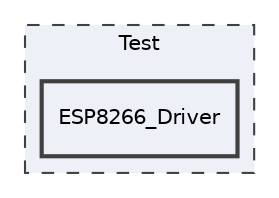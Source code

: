 digraph "Test/ESP8266_Driver"
{
 // LATEX_PDF_SIZE
  edge [fontname="Helvetica",fontsize="10",labelfontname="Helvetica",labelfontsize="10"];
  node [fontname="Helvetica",fontsize="10",shape=record];
  compound=true
  subgraph clusterdir_37618a71d99bdfed5979e976980d5eec {
    graph [ bgcolor="#edf0f7", pencolor="grey25", style="filled,dashed,", label="Test", fontname="Helvetica", fontsize="10", URL="dir_37618a71d99bdfed5979e976980d5eec.html"]
  dir_9ca5354c60acabd6ee84067a4fc2cd00 [shape=box, label="ESP8266_Driver", style="filled,bold,", fillcolor="#edf0f7", color="grey25", URL="dir_9ca5354c60acabd6ee84067a4fc2cd00.html"];
  }
}
